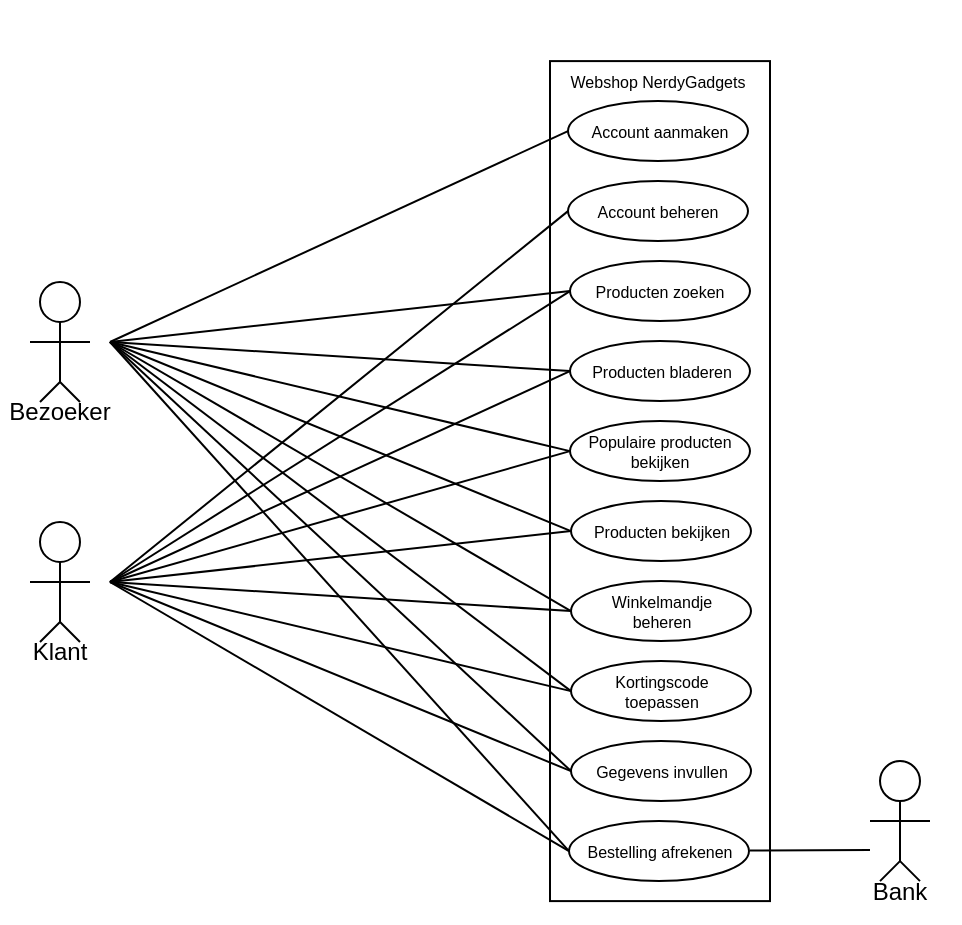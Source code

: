 <mxfile version="23.0.2" type="github">
  <diagram name="Pagina-1" id="PaYXS4ldTpePjklcSmy4">
    <mxGraphModel dx="867" dy="1691" grid="1" gridSize="10" guides="1" tooltips="1" connect="1" arrows="1" fold="1" page="1" pageScale="1" pageWidth="827" pageHeight="1169" math="0" shadow="0">
      <root>
        <mxCell id="0" />
        <mxCell id="1" parent="0" />
        <mxCell id="5T3qXllgy87Zn4Q4jWy5-8" value="" style="rounded=0;whiteSpace=wrap;html=1;" parent="1" vertex="1">
          <mxGeometry x="380" y="-30.45" width="110" height="420" as="geometry" />
        </mxCell>
        <mxCell id="5Dw_6mSEqZv97K4sGEO4-3" value="" style="ellipse;whiteSpace=wrap;html=1;" parent="1" vertex="1">
          <mxGeometry x="389.5" y="349.55" width="90" height="30" as="geometry" />
        </mxCell>
        <mxCell id="S9pwn4ESXyOmxC7xWbH2-3" value="" style="ellipse;whiteSpace=wrap;html=1;" parent="1" vertex="1">
          <mxGeometry x="390.5" y="189.55" width="90" height="30" as="geometry" />
        </mxCell>
        <mxCell id="5T3qXllgy87Zn4Q4jWy5-9" value="" style="ellipse;whiteSpace=wrap;html=1;" parent="1" vertex="1">
          <mxGeometry x="390" y="109.55" width="90" height="30" as="geometry" />
        </mxCell>
        <mxCell id="5T3qXllgy87Zn4Q4jWy5-12" value="Webshop NerdyGadgets" style="text;html=1;strokeColor=none;fillColor=none;align=center;verticalAlign=middle;whiteSpace=wrap;rounded=0;fontSize=8;" parent="1" vertex="1">
          <mxGeometry x="359" y="-60.45" width="150" height="80" as="geometry" />
        </mxCell>
        <mxCell id="5T3qXllgy87Zn4Q4jWy5-13" value="Producten bekijken" style="text;html=1;strokeColor=none;fillColor=none;align=center;verticalAlign=middle;whiteSpace=wrap;rounded=0;fontSize=8;" parent="1" vertex="1">
          <mxGeometry x="395.5" y="189.55" width="80" height="30" as="geometry" />
        </mxCell>
        <mxCell id="S9pwn4ESXyOmxC7xWbH2-4" value="Producten bladeren" style="text;html=1;strokeColor=none;fillColor=none;align=center;verticalAlign=middle;whiteSpace=wrap;rounded=0;fontSize=8;" parent="1" vertex="1">
          <mxGeometry x="395.5" y="109.55" width="80" height="30" as="geometry" />
        </mxCell>
        <mxCell id="iaaNNm-uUOiq8UuMti3a-2" value="" style="ellipse;whiteSpace=wrap;html=1;" parent="1" vertex="1">
          <mxGeometry x="390" y="69.55" width="90" height="30" as="geometry" />
        </mxCell>
        <mxCell id="iaaNNm-uUOiq8UuMti3a-3" value="Producten zoeken" style="text;html=1;strokeColor=none;fillColor=none;align=center;verticalAlign=middle;whiteSpace=wrap;rounded=0;fontSize=8;" parent="1" vertex="1">
          <mxGeometry x="395" y="69.55" width="80" height="30" as="geometry" />
        </mxCell>
        <mxCell id="G08qufEcpgoM_vYvbx7a-3" value="" style="ellipse;whiteSpace=wrap;html=1;" parent="1" vertex="1">
          <mxGeometry x="390.5" y="229.55" width="90" height="30" as="geometry" />
        </mxCell>
        <mxCell id="G08qufEcpgoM_vYvbx7a-4" value="" style="ellipse;whiteSpace=wrap;html=1;" parent="1" vertex="1">
          <mxGeometry x="390.5" y="269.55" width="90" height="30" as="geometry" />
        </mxCell>
        <mxCell id="G08qufEcpgoM_vYvbx7a-10" value="Winkelmandje beheren" style="text;html=1;strokeColor=none;fillColor=none;align=center;verticalAlign=middle;whiteSpace=wrap;rounded=0;fontSize=8;" parent="1" vertex="1">
          <mxGeometry x="395.5" y="229.55" width="80" height="30" as="geometry" />
        </mxCell>
        <mxCell id="G08qufEcpgoM_vYvbx7a-11" value="Kortingscode toepassen" style="text;html=1;strokeColor=none;fillColor=none;align=center;verticalAlign=middle;whiteSpace=wrap;rounded=0;fontSize=8;" parent="1" vertex="1">
          <mxGeometry x="395.5" y="269.55" width="80" height="30" as="geometry" />
        </mxCell>
        <mxCell id="5Dw_6mSEqZv97K4sGEO4-2" value="Bestelling afrekenen" style="text;html=1;strokeColor=none;fillColor=none;align=center;verticalAlign=middle;whiteSpace=wrap;rounded=0;fontSize=8;" parent="1" vertex="1">
          <mxGeometry x="394.5" y="349.55" width="80" height="30" as="geometry" />
        </mxCell>
        <mxCell id="WqA3gAZD5SLCC9YRwfmF-26" value="" style="ellipse;whiteSpace=wrap;html=1;" parent="1" vertex="1">
          <mxGeometry x="389" y="29.55" width="90" height="30" as="geometry" />
        </mxCell>
        <mxCell id="WqA3gAZD5SLCC9YRwfmF-27" value="Account beheren" style="text;html=1;strokeColor=none;fillColor=none;align=center;verticalAlign=middle;whiteSpace=wrap;rounded=0;fontSize=8;" parent="1" vertex="1">
          <mxGeometry x="394" y="29.55" width="80" height="30" as="geometry" />
        </mxCell>
        <mxCell id="WqA3gAZD5SLCC9YRwfmF-35" value="" style="ellipse;whiteSpace=wrap;html=1;" parent="1" vertex="1">
          <mxGeometry x="390.5" y="309.55" width="90" height="30" as="geometry" />
        </mxCell>
        <mxCell id="WqA3gAZD5SLCC9YRwfmF-43" value="" style="ellipse;whiteSpace=wrap;html=1;aspect=fixed;" parent="1" vertex="1">
          <mxGeometry x="545" y="319.55" width="20" height="20" as="geometry" />
        </mxCell>
        <mxCell id="WqA3gAZD5SLCC9YRwfmF-44" value="" style="endArrow=none;html=1;rounded=0;entryX=0.5;entryY=1;entryDx=0;entryDy=0;" parent="1" target="WqA3gAZD5SLCC9YRwfmF-43" edge="1">
          <mxGeometry width="50" height="50" relative="1" as="geometry">
            <mxPoint x="555" y="369.55" as="sourcePoint" />
            <mxPoint x="595" y="369.55" as="targetPoint" />
            <Array as="points">
              <mxPoint x="555" y="359.55" />
            </Array>
          </mxGeometry>
        </mxCell>
        <mxCell id="WqA3gAZD5SLCC9YRwfmF-45" value="" style="endArrow=none;html=1;rounded=0;" parent="1" edge="1">
          <mxGeometry width="50" height="50" relative="1" as="geometry">
            <mxPoint x="540" y="349.55" as="sourcePoint" />
            <mxPoint x="570" y="349.55" as="targetPoint" />
            <Array as="points" />
          </mxGeometry>
        </mxCell>
        <mxCell id="WqA3gAZD5SLCC9YRwfmF-46" value="" style="endArrow=none;html=1;rounded=0;" parent="1" edge="1">
          <mxGeometry width="50" height="50" relative="1" as="geometry">
            <mxPoint x="545" y="379.55" as="sourcePoint" />
            <mxPoint x="565" y="379.55" as="targetPoint" />
            <Array as="points">
              <mxPoint x="555" y="369.55" />
            </Array>
          </mxGeometry>
        </mxCell>
        <mxCell id="GTOzPJjOpPYZyw7FMu1k-3" value="" style="ellipse;whiteSpace=wrap;html=1;" parent="1" vertex="1">
          <mxGeometry x="389" y="-10.45" width="90" height="30" as="geometry" />
        </mxCell>
        <mxCell id="GTOzPJjOpPYZyw7FMu1k-4" value="Account aanmaken" style="text;html=1;strokeColor=none;fillColor=none;align=center;verticalAlign=middle;whiteSpace=wrap;rounded=0;fontSize=8;" parent="1" vertex="1">
          <mxGeometry x="395" y="-10.45" width="80" height="30" as="geometry" />
        </mxCell>
        <mxCell id="GTOzPJjOpPYZyw7FMu1k-9" value="Gegevens invullen" style="text;html=1;strokeColor=none;fillColor=none;align=center;verticalAlign=middle;whiteSpace=wrap;rounded=0;fontSize=8;" parent="1" vertex="1">
          <mxGeometry x="395.5" y="314.55" width="80" height="20" as="geometry" />
        </mxCell>
        <mxCell id="GTOzPJjOpPYZyw7FMu1k-11" value="" style="ellipse;whiteSpace=wrap;html=1;" parent="1" vertex="1">
          <mxGeometry x="390" y="149.55" width="90" height="30" as="geometry" />
        </mxCell>
        <mxCell id="GTOzPJjOpPYZyw7FMu1k-12" value="Populaire producten bekijken" style="text;html=1;strokeColor=none;fillColor=none;align=center;verticalAlign=middle;whiteSpace=wrap;rounded=0;fontSize=8;" parent="1" vertex="1">
          <mxGeometry x="395" y="149.55" width="80" height="30" as="geometry" />
        </mxCell>
        <mxCell id="P-k6SMPHdyf8jcMQoKpu-4" style="edgeStyle=orthogonalEdgeStyle;rounded=0;orthogonalLoop=1;jettySize=auto;html=1;exitX=0.5;exitY=1;exitDx=0;exitDy=0;" edge="1" parent="1" source="5T3qXllgy87Zn4Q4jWy5-8" target="5T3qXllgy87Zn4Q4jWy5-8">
          <mxGeometry relative="1" as="geometry" />
        </mxCell>
        <mxCell id="P-k6SMPHdyf8jcMQoKpu-5" value="Bank" style="text;html=1;strokeColor=none;fillColor=none;align=center;verticalAlign=middle;whiteSpace=wrap;rounded=0;" vertex="1" parent="1">
          <mxGeometry x="525" y="370" width="60" height="30" as="geometry" />
        </mxCell>
        <mxCell id="P-k6SMPHdyf8jcMQoKpu-6" value="" style="endArrow=none;html=1;rounded=0;" edge="1" parent="1">
          <mxGeometry width="50" height="50" relative="1" as="geometry">
            <mxPoint x="480" y="364.27" as="sourcePoint" />
            <mxPoint x="540" y="364" as="targetPoint" />
            <Array as="points" />
          </mxGeometry>
        </mxCell>
        <mxCell id="P-k6SMPHdyf8jcMQoKpu-11" value="" style="ellipse;whiteSpace=wrap;html=1;aspect=fixed;" vertex="1" parent="1">
          <mxGeometry x="125" y="80.0" width="20" height="20" as="geometry" />
        </mxCell>
        <mxCell id="P-k6SMPHdyf8jcMQoKpu-12" value="" style="endArrow=none;html=1;rounded=0;entryX=0.5;entryY=1;entryDx=0;entryDy=0;" edge="1" parent="1" target="P-k6SMPHdyf8jcMQoKpu-11">
          <mxGeometry width="50" height="50" relative="1" as="geometry">
            <mxPoint x="135" y="130" as="sourcePoint" />
            <mxPoint x="175" y="130" as="targetPoint" />
            <Array as="points">
              <mxPoint x="135" y="120.0" />
            </Array>
          </mxGeometry>
        </mxCell>
        <mxCell id="P-k6SMPHdyf8jcMQoKpu-13" value="" style="endArrow=none;html=1;rounded=0;" edge="1" parent="1">
          <mxGeometry width="50" height="50" relative="1" as="geometry">
            <mxPoint x="120" y="110.0" as="sourcePoint" />
            <mxPoint x="150" y="110.0" as="targetPoint" />
            <Array as="points" />
          </mxGeometry>
        </mxCell>
        <mxCell id="P-k6SMPHdyf8jcMQoKpu-14" value="" style="endArrow=none;html=1;rounded=0;" edge="1" parent="1">
          <mxGeometry width="50" height="50" relative="1" as="geometry">
            <mxPoint x="125" y="140" as="sourcePoint" />
            <mxPoint x="145" y="140" as="targetPoint" />
            <Array as="points">
              <mxPoint x="135" y="130" />
            </Array>
          </mxGeometry>
        </mxCell>
        <mxCell id="P-k6SMPHdyf8jcMQoKpu-19" value="" style="ellipse;whiteSpace=wrap;html=1;aspect=fixed;" vertex="1" parent="1">
          <mxGeometry x="125" y="200" width="20" height="20" as="geometry" />
        </mxCell>
        <mxCell id="P-k6SMPHdyf8jcMQoKpu-20" value="" style="endArrow=none;html=1;rounded=0;entryX=0.5;entryY=1;entryDx=0;entryDy=0;" edge="1" parent="1" target="P-k6SMPHdyf8jcMQoKpu-19">
          <mxGeometry width="50" height="50" relative="1" as="geometry">
            <mxPoint x="135" y="250" as="sourcePoint" />
            <mxPoint x="175" y="250" as="targetPoint" />
            <Array as="points">
              <mxPoint x="135" y="240" />
            </Array>
          </mxGeometry>
        </mxCell>
        <mxCell id="P-k6SMPHdyf8jcMQoKpu-21" value="" style="endArrow=none;html=1;rounded=0;" edge="1" parent="1">
          <mxGeometry width="50" height="50" relative="1" as="geometry">
            <mxPoint x="120" y="230" as="sourcePoint" />
            <mxPoint x="150" y="230" as="targetPoint" />
            <Array as="points" />
          </mxGeometry>
        </mxCell>
        <mxCell id="P-k6SMPHdyf8jcMQoKpu-22" value="" style="endArrow=none;html=1;rounded=0;" edge="1" parent="1">
          <mxGeometry width="50" height="50" relative="1" as="geometry">
            <mxPoint x="125" y="260" as="sourcePoint" />
            <mxPoint x="145" y="260" as="targetPoint" />
            <Array as="points">
              <mxPoint x="135" y="250" />
            </Array>
          </mxGeometry>
        </mxCell>
        <mxCell id="P-k6SMPHdyf8jcMQoKpu-23" value="" style="endArrow=none;html=1;rounded=0;entryX=0;entryY=0.5;entryDx=0;entryDy=0;" edge="1" parent="1" target="GTOzPJjOpPYZyw7FMu1k-3">
          <mxGeometry width="50" height="50" relative="1" as="geometry">
            <mxPoint x="160" y="110" as="sourcePoint" />
            <mxPoint x="300" y="30" as="targetPoint" />
          </mxGeometry>
        </mxCell>
        <mxCell id="P-k6SMPHdyf8jcMQoKpu-24" value="" style="endArrow=none;html=1;rounded=0;entryX=0;entryY=0.5;entryDx=0;entryDy=0;" edge="1" parent="1" target="iaaNNm-uUOiq8UuMti3a-2">
          <mxGeometry width="50" height="50" relative="1" as="geometry">
            <mxPoint x="160" y="110" as="sourcePoint" />
            <mxPoint x="399" y="15" as="targetPoint" />
          </mxGeometry>
        </mxCell>
        <mxCell id="P-k6SMPHdyf8jcMQoKpu-25" value="" style="endArrow=none;html=1;rounded=0;entryX=0;entryY=0.5;entryDx=0;entryDy=0;" edge="1" parent="1" target="5T3qXllgy87Zn4Q4jWy5-9">
          <mxGeometry width="50" height="50" relative="1" as="geometry">
            <mxPoint x="160" y="110" as="sourcePoint" />
            <mxPoint x="409" y="25" as="targetPoint" />
          </mxGeometry>
        </mxCell>
        <mxCell id="P-k6SMPHdyf8jcMQoKpu-26" value="" style="endArrow=none;html=1;rounded=0;entryX=0;entryY=0.5;entryDx=0;entryDy=0;" edge="1" parent="1" target="GTOzPJjOpPYZyw7FMu1k-11">
          <mxGeometry width="50" height="50" relative="1" as="geometry">
            <mxPoint x="160" y="110" as="sourcePoint" />
            <mxPoint x="419" y="35" as="targetPoint" />
          </mxGeometry>
        </mxCell>
        <mxCell id="P-k6SMPHdyf8jcMQoKpu-27" value="" style="endArrow=none;html=1;rounded=0;entryX=0;entryY=0.5;entryDx=0;entryDy=0;" edge="1" parent="1" target="S9pwn4ESXyOmxC7xWbH2-3">
          <mxGeometry width="50" height="50" relative="1" as="geometry">
            <mxPoint x="160" y="110" as="sourcePoint" />
            <mxPoint x="429" y="45" as="targetPoint" />
          </mxGeometry>
        </mxCell>
        <mxCell id="P-k6SMPHdyf8jcMQoKpu-28" value="" style="endArrow=none;html=1;rounded=0;entryX=0;entryY=0.5;entryDx=0;entryDy=0;" edge="1" parent="1" target="G08qufEcpgoM_vYvbx7a-3">
          <mxGeometry width="50" height="50" relative="1" as="geometry">
            <mxPoint x="160" y="110" as="sourcePoint" />
            <mxPoint x="439" y="55" as="targetPoint" />
          </mxGeometry>
        </mxCell>
        <mxCell id="P-k6SMPHdyf8jcMQoKpu-29" value="" style="endArrow=none;html=1;rounded=0;entryX=0;entryY=0.5;entryDx=0;entryDy=0;" edge="1" parent="1" target="G08qufEcpgoM_vYvbx7a-4">
          <mxGeometry width="50" height="50" relative="1" as="geometry">
            <mxPoint x="160" y="110" as="sourcePoint" />
            <mxPoint x="449" y="65" as="targetPoint" />
          </mxGeometry>
        </mxCell>
        <mxCell id="P-k6SMPHdyf8jcMQoKpu-30" value="" style="endArrow=none;html=1;rounded=0;entryX=0;entryY=0.5;entryDx=0;entryDy=0;" edge="1" parent="1" target="WqA3gAZD5SLCC9YRwfmF-35">
          <mxGeometry width="50" height="50" relative="1" as="geometry">
            <mxPoint x="160" y="110" as="sourcePoint" />
            <mxPoint x="459" y="75" as="targetPoint" />
          </mxGeometry>
        </mxCell>
        <mxCell id="P-k6SMPHdyf8jcMQoKpu-31" value="" style="endArrow=none;html=1;rounded=0;entryX=0;entryY=0.5;entryDx=0;entryDy=0;" edge="1" parent="1" target="5Dw_6mSEqZv97K4sGEO4-3">
          <mxGeometry width="50" height="50" relative="1" as="geometry">
            <mxPoint x="160" y="110" as="sourcePoint" />
            <mxPoint x="469" y="85" as="targetPoint" />
          </mxGeometry>
        </mxCell>
        <mxCell id="P-k6SMPHdyf8jcMQoKpu-32" value="" style="endArrow=none;html=1;rounded=0;entryX=0;entryY=0.5;entryDx=0;entryDy=0;" edge="1" parent="1" target="WqA3gAZD5SLCC9YRwfmF-26">
          <mxGeometry width="50" height="50" relative="1" as="geometry">
            <mxPoint x="160" y="230" as="sourcePoint" />
            <mxPoint x="479" y="95" as="targetPoint" />
          </mxGeometry>
        </mxCell>
        <mxCell id="P-k6SMPHdyf8jcMQoKpu-33" value="" style="endArrow=none;html=1;rounded=0;entryX=0;entryY=0.5;entryDx=0;entryDy=0;" edge="1" parent="1" target="iaaNNm-uUOiq8UuMti3a-2">
          <mxGeometry width="50" height="50" relative="1" as="geometry">
            <mxPoint x="160" y="230" as="sourcePoint" />
            <mxPoint x="489" y="105" as="targetPoint" />
          </mxGeometry>
        </mxCell>
        <mxCell id="P-k6SMPHdyf8jcMQoKpu-34" value="" style="endArrow=none;html=1;rounded=0;entryX=0;entryY=0.5;entryDx=0;entryDy=0;" edge="1" parent="1" target="GTOzPJjOpPYZyw7FMu1k-11">
          <mxGeometry width="50" height="50" relative="1" as="geometry">
            <mxPoint x="160" y="230" as="sourcePoint" />
            <mxPoint x="499" y="115" as="targetPoint" />
          </mxGeometry>
        </mxCell>
        <mxCell id="P-k6SMPHdyf8jcMQoKpu-35" value="" style="endArrow=none;html=1;rounded=0;entryX=0;entryY=0.5;entryDx=0;entryDy=0;" edge="1" parent="1" target="5T3qXllgy87Zn4Q4jWy5-9">
          <mxGeometry width="50" height="50" relative="1" as="geometry">
            <mxPoint x="160" y="230" as="sourcePoint" />
            <mxPoint x="509" y="125" as="targetPoint" />
          </mxGeometry>
        </mxCell>
        <mxCell id="P-k6SMPHdyf8jcMQoKpu-36" value="" style="endArrow=none;html=1;rounded=0;entryX=0;entryY=0.5;entryDx=0;entryDy=0;" edge="1" parent="1" target="S9pwn4ESXyOmxC7xWbH2-3">
          <mxGeometry width="50" height="50" relative="1" as="geometry">
            <mxPoint x="160" y="230" as="sourcePoint" />
            <mxPoint x="519" y="135" as="targetPoint" />
          </mxGeometry>
        </mxCell>
        <mxCell id="P-k6SMPHdyf8jcMQoKpu-37" value="" style="endArrow=none;html=1;rounded=0;entryX=0;entryY=0.5;entryDx=0;entryDy=0;" edge="1" parent="1" target="G08qufEcpgoM_vYvbx7a-3">
          <mxGeometry width="50" height="50" relative="1" as="geometry">
            <mxPoint x="160" y="230" as="sourcePoint" />
            <mxPoint x="529" y="145" as="targetPoint" />
          </mxGeometry>
        </mxCell>
        <mxCell id="P-k6SMPHdyf8jcMQoKpu-38" value="" style="endArrow=none;html=1;rounded=0;entryX=0;entryY=0.5;entryDx=0;entryDy=0;" edge="1" parent="1" target="G08qufEcpgoM_vYvbx7a-4">
          <mxGeometry width="50" height="50" relative="1" as="geometry">
            <mxPoint x="160" y="230" as="sourcePoint" />
            <mxPoint x="539" y="155" as="targetPoint" />
          </mxGeometry>
        </mxCell>
        <mxCell id="P-k6SMPHdyf8jcMQoKpu-39" value="" style="endArrow=none;html=1;rounded=0;entryX=0;entryY=0.5;entryDx=0;entryDy=0;" edge="1" parent="1" target="WqA3gAZD5SLCC9YRwfmF-35">
          <mxGeometry width="50" height="50" relative="1" as="geometry">
            <mxPoint x="160" y="230" as="sourcePoint" />
            <mxPoint x="549" y="165" as="targetPoint" />
          </mxGeometry>
        </mxCell>
        <mxCell id="P-k6SMPHdyf8jcMQoKpu-40" value="" style="endArrow=none;html=1;rounded=0;entryX=0;entryY=0.5;entryDx=0;entryDy=0;" edge="1" parent="1" target="5Dw_6mSEqZv97K4sGEO4-3">
          <mxGeometry width="50" height="50" relative="1" as="geometry">
            <mxPoint x="160" y="230" as="sourcePoint" />
            <mxPoint x="559" y="175" as="targetPoint" />
          </mxGeometry>
        </mxCell>
        <mxCell id="P-k6SMPHdyf8jcMQoKpu-41" value="Bezoeker" style="text;html=1;strokeColor=none;fillColor=none;align=center;verticalAlign=middle;whiteSpace=wrap;rounded=0;" vertex="1" parent="1">
          <mxGeometry x="105" y="130" width="60" height="30" as="geometry" />
        </mxCell>
        <mxCell id="P-k6SMPHdyf8jcMQoKpu-42" value="Klant" style="text;html=1;strokeColor=none;fillColor=none;align=center;verticalAlign=middle;whiteSpace=wrap;rounded=0;" vertex="1" parent="1">
          <mxGeometry x="105" y="250" width="60" height="30" as="geometry" />
        </mxCell>
      </root>
    </mxGraphModel>
  </diagram>
</mxfile>
